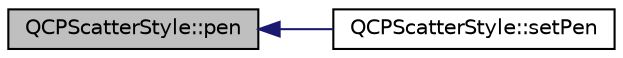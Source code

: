 digraph "QCPScatterStyle::pen"
{
  edge [fontname="Helvetica",fontsize="10",labelfontname="Helvetica",labelfontsize="10"];
  node [fontname="Helvetica",fontsize="10",shape=record];
  rankdir="LR";
  Node1 [label="QCPScatterStyle::pen",height=0.2,width=0.4,color="black", fillcolor="grey75", style="filled", fontcolor="black"];
  Node1 -> Node2 [dir="back",color="midnightblue",fontsize="10",style="solid",fontname="Helvetica"];
  Node2 [label="QCPScatterStyle::setPen",height=0.2,width=0.4,color="black", fillcolor="white", style="filled",URL="$class_q_c_p_scatter_style.html#a761f1f229cc0ca4703e1e2b89f6dd1ba"];
}
